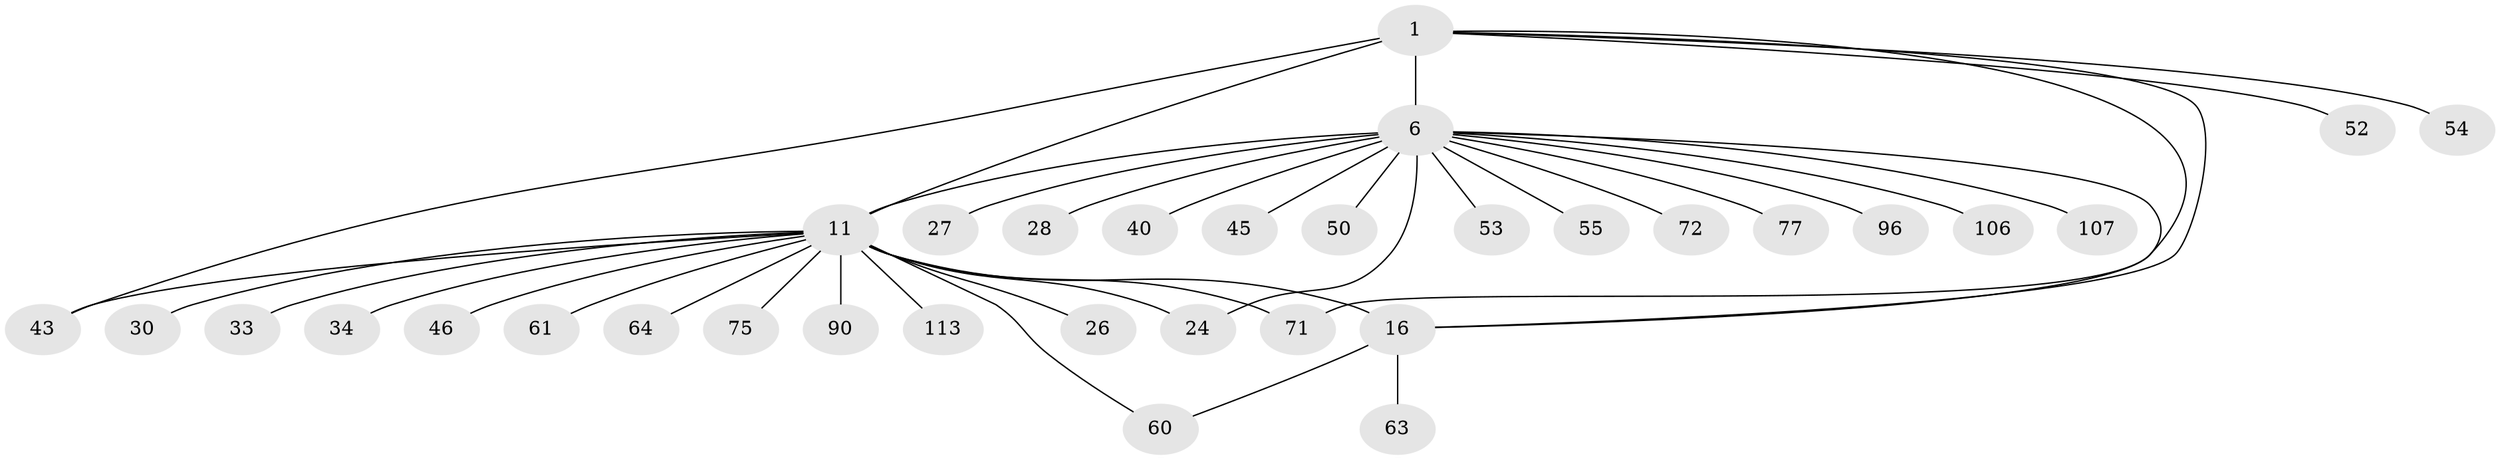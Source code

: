 // original degree distribution, {6: 0.008849557522123894, 7: 0.04424778761061947, 9: 0.061946902654867256, 8: 0.04424778761061947, 4: 0.02654867256637168, 12: 0.008849557522123894, 5: 0.02654867256637168, 10: 0.017699115044247787, 2: 0.168141592920354, 1: 0.5575221238938053, 3: 0.035398230088495575}
// Generated by graph-tools (version 1.1) at 2025/19/03/04/25 18:19:27]
// undirected, 33 vertices, 39 edges
graph export_dot {
graph [start="1"]
  node [color=gray90,style=filled];
  1 [super="+5+65+76+2+4"];
  6 [super="+7+9"];
  11 [super="+13+12+91+108+14+15"];
  16 [super="+51+35+38+42+17"];
  24 [super="+48+74+93+105+111"];
  26 [super="+62"];
  27;
  28;
  30;
  33;
  34;
  40;
  43;
  45;
  46;
  50 [super="+70"];
  52 [super="+58"];
  53;
  54;
  55;
  60;
  61;
  63;
  64;
  71;
  72;
  75;
  77;
  90;
  96;
  106;
  107;
  113;
  1 -- 6 [weight=5];
  1 -- 71;
  1 -- 11 [weight=3];
  1 -- 52;
  1 -- 54;
  1 -- 43;
  1 -- 16 [weight=2];
  6 -- 53;
  6 -- 55;
  6 -- 11 [weight=5];
  6 -- 28;
  6 -- 72;
  6 -- 77;
  6 -- 16 [weight=2];
  6 -- 24;
  6 -- 27;
  6 -- 96;
  6 -- 40;
  6 -- 106;
  6 -- 107;
  6 -- 45;
  6 -- 50;
  11 -- 33;
  11 -- 26;
  11 -- 61;
  11 -- 75;
  11 -- 64;
  11 -- 34;
  11 -- 71;
  11 -- 43;
  11 -- 46;
  11 -- 16 [weight=8];
  11 -- 113;
  11 -- 24 [weight=3];
  11 -- 90;
  11 -- 60;
  11 -- 30;
  16 -- 60;
  16 -- 63;
}
